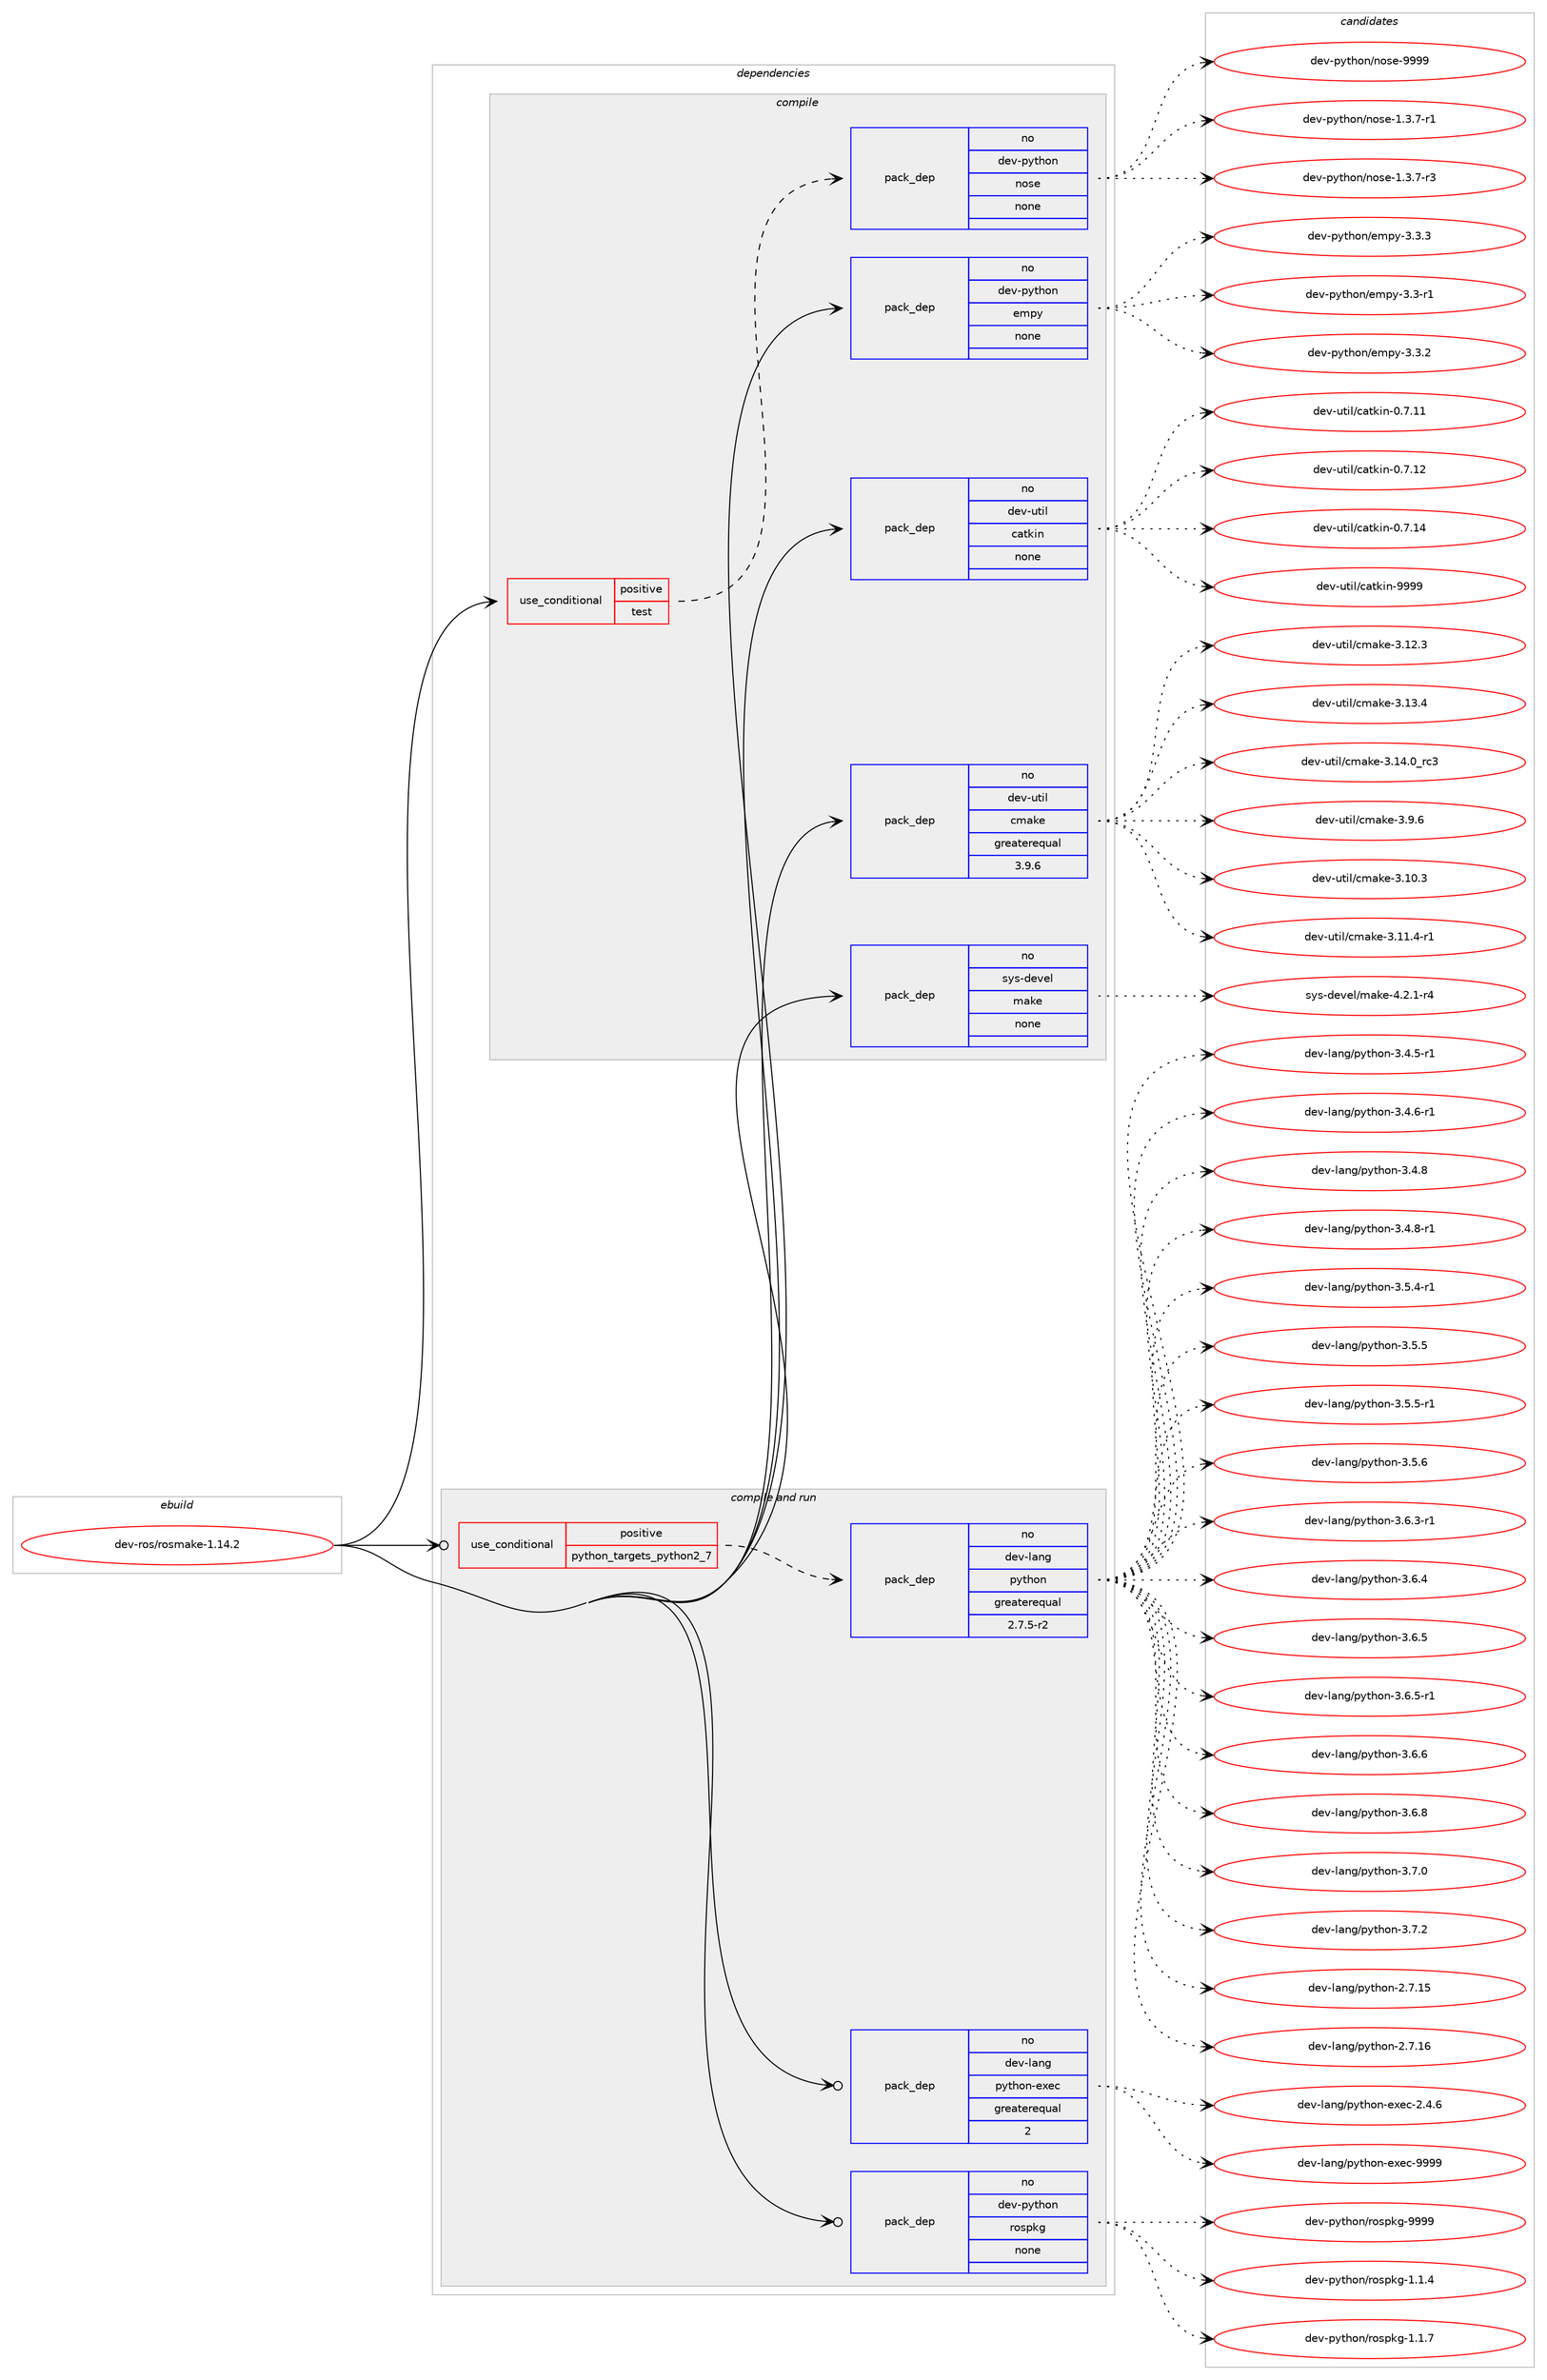 digraph prolog {

# *************
# Graph options
# *************

newrank=true;
concentrate=true;
compound=true;
graph [rankdir=LR,fontname=Helvetica,fontsize=10,ranksep=1.5];#, ranksep=2.5, nodesep=0.2];
edge  [arrowhead=vee];
node  [fontname=Helvetica,fontsize=10];

# **********
# The ebuild
# **********

subgraph cluster_leftcol {
color=gray;
rank=same;
label=<<i>ebuild</i>>;
id [label="dev-ros/rosmake-1.14.2", color=red, width=4, href="../dev-ros/rosmake-1.14.2.svg"];
}

# ****************
# The dependencies
# ****************

subgraph cluster_midcol {
color=gray;
label=<<i>dependencies</i>>;
subgraph cluster_compile {
fillcolor="#eeeeee";
style=filled;
label=<<i>compile</i>>;
subgraph cond389995 {
dependency1465927 [label=<<TABLE BORDER="0" CELLBORDER="1" CELLSPACING="0" CELLPADDING="4"><TR><TD ROWSPAN="3" CELLPADDING="10">use_conditional</TD></TR><TR><TD>positive</TD></TR><TR><TD>test</TD></TR></TABLE>>, shape=none, color=red];
subgraph pack1052542 {
dependency1465928 [label=<<TABLE BORDER="0" CELLBORDER="1" CELLSPACING="0" CELLPADDING="4" WIDTH="220"><TR><TD ROWSPAN="6" CELLPADDING="30">pack_dep</TD></TR><TR><TD WIDTH="110">no</TD></TR><TR><TD>dev-python</TD></TR><TR><TD>nose</TD></TR><TR><TD>none</TD></TR><TR><TD></TD></TR></TABLE>>, shape=none, color=blue];
}
dependency1465927:e -> dependency1465928:w [weight=20,style="dashed",arrowhead="vee"];
}
id:e -> dependency1465927:w [weight=20,style="solid",arrowhead="vee"];
subgraph pack1052543 {
dependency1465929 [label=<<TABLE BORDER="0" CELLBORDER="1" CELLSPACING="0" CELLPADDING="4" WIDTH="220"><TR><TD ROWSPAN="6" CELLPADDING="30">pack_dep</TD></TR><TR><TD WIDTH="110">no</TD></TR><TR><TD>dev-python</TD></TR><TR><TD>empy</TD></TR><TR><TD>none</TD></TR><TR><TD></TD></TR></TABLE>>, shape=none, color=blue];
}
id:e -> dependency1465929:w [weight=20,style="solid",arrowhead="vee"];
subgraph pack1052544 {
dependency1465930 [label=<<TABLE BORDER="0" CELLBORDER="1" CELLSPACING="0" CELLPADDING="4" WIDTH="220"><TR><TD ROWSPAN="6" CELLPADDING="30">pack_dep</TD></TR><TR><TD WIDTH="110">no</TD></TR><TR><TD>dev-util</TD></TR><TR><TD>catkin</TD></TR><TR><TD>none</TD></TR><TR><TD></TD></TR></TABLE>>, shape=none, color=blue];
}
id:e -> dependency1465930:w [weight=20,style="solid",arrowhead="vee"];
subgraph pack1052545 {
dependency1465931 [label=<<TABLE BORDER="0" CELLBORDER="1" CELLSPACING="0" CELLPADDING="4" WIDTH="220"><TR><TD ROWSPAN="6" CELLPADDING="30">pack_dep</TD></TR><TR><TD WIDTH="110">no</TD></TR><TR><TD>dev-util</TD></TR><TR><TD>cmake</TD></TR><TR><TD>greaterequal</TD></TR><TR><TD>3.9.6</TD></TR></TABLE>>, shape=none, color=blue];
}
id:e -> dependency1465931:w [weight=20,style="solid",arrowhead="vee"];
subgraph pack1052546 {
dependency1465932 [label=<<TABLE BORDER="0" CELLBORDER="1" CELLSPACING="0" CELLPADDING="4" WIDTH="220"><TR><TD ROWSPAN="6" CELLPADDING="30">pack_dep</TD></TR><TR><TD WIDTH="110">no</TD></TR><TR><TD>sys-devel</TD></TR><TR><TD>make</TD></TR><TR><TD>none</TD></TR><TR><TD></TD></TR></TABLE>>, shape=none, color=blue];
}
id:e -> dependency1465932:w [weight=20,style="solid",arrowhead="vee"];
}
subgraph cluster_compileandrun {
fillcolor="#eeeeee";
style=filled;
label=<<i>compile and run</i>>;
subgraph cond389996 {
dependency1465933 [label=<<TABLE BORDER="0" CELLBORDER="1" CELLSPACING="0" CELLPADDING="4"><TR><TD ROWSPAN="3" CELLPADDING="10">use_conditional</TD></TR><TR><TD>positive</TD></TR><TR><TD>python_targets_python2_7</TD></TR></TABLE>>, shape=none, color=red];
subgraph pack1052547 {
dependency1465934 [label=<<TABLE BORDER="0" CELLBORDER="1" CELLSPACING="0" CELLPADDING="4" WIDTH="220"><TR><TD ROWSPAN="6" CELLPADDING="30">pack_dep</TD></TR><TR><TD WIDTH="110">no</TD></TR><TR><TD>dev-lang</TD></TR><TR><TD>python</TD></TR><TR><TD>greaterequal</TD></TR><TR><TD>2.7.5-r2</TD></TR></TABLE>>, shape=none, color=blue];
}
dependency1465933:e -> dependency1465934:w [weight=20,style="dashed",arrowhead="vee"];
}
id:e -> dependency1465933:w [weight=20,style="solid",arrowhead="odotvee"];
subgraph pack1052548 {
dependency1465935 [label=<<TABLE BORDER="0" CELLBORDER="1" CELLSPACING="0" CELLPADDING="4" WIDTH="220"><TR><TD ROWSPAN="6" CELLPADDING="30">pack_dep</TD></TR><TR><TD WIDTH="110">no</TD></TR><TR><TD>dev-lang</TD></TR><TR><TD>python-exec</TD></TR><TR><TD>greaterequal</TD></TR><TR><TD>2</TD></TR></TABLE>>, shape=none, color=blue];
}
id:e -> dependency1465935:w [weight=20,style="solid",arrowhead="odotvee"];
subgraph pack1052549 {
dependency1465936 [label=<<TABLE BORDER="0" CELLBORDER="1" CELLSPACING="0" CELLPADDING="4" WIDTH="220"><TR><TD ROWSPAN="6" CELLPADDING="30">pack_dep</TD></TR><TR><TD WIDTH="110">no</TD></TR><TR><TD>dev-python</TD></TR><TR><TD>rospkg</TD></TR><TR><TD>none</TD></TR><TR><TD></TD></TR></TABLE>>, shape=none, color=blue];
}
id:e -> dependency1465936:w [weight=20,style="solid",arrowhead="odotvee"];
}
subgraph cluster_run {
fillcolor="#eeeeee";
style=filled;
label=<<i>run</i>>;
}
}

# **************
# The candidates
# **************

subgraph cluster_choices {
rank=same;
color=gray;
label=<<i>candidates</i>>;

subgraph choice1052542 {
color=black;
nodesep=1;
choice10010111845112121116104111110471101111151014549465146554511449 [label="dev-python/nose-1.3.7-r1", color=red, width=4,href="../dev-python/nose-1.3.7-r1.svg"];
choice10010111845112121116104111110471101111151014549465146554511451 [label="dev-python/nose-1.3.7-r3", color=red, width=4,href="../dev-python/nose-1.3.7-r3.svg"];
choice10010111845112121116104111110471101111151014557575757 [label="dev-python/nose-9999", color=red, width=4,href="../dev-python/nose-9999.svg"];
dependency1465928:e -> choice10010111845112121116104111110471101111151014549465146554511449:w [style=dotted,weight="100"];
dependency1465928:e -> choice10010111845112121116104111110471101111151014549465146554511451:w [style=dotted,weight="100"];
dependency1465928:e -> choice10010111845112121116104111110471101111151014557575757:w [style=dotted,weight="100"];
}
subgraph choice1052543 {
color=black;
nodesep=1;
choice1001011184511212111610411111047101109112121455146514511449 [label="dev-python/empy-3.3-r1", color=red, width=4,href="../dev-python/empy-3.3-r1.svg"];
choice1001011184511212111610411111047101109112121455146514650 [label="dev-python/empy-3.3.2", color=red, width=4,href="../dev-python/empy-3.3.2.svg"];
choice1001011184511212111610411111047101109112121455146514651 [label="dev-python/empy-3.3.3", color=red, width=4,href="../dev-python/empy-3.3.3.svg"];
dependency1465929:e -> choice1001011184511212111610411111047101109112121455146514511449:w [style=dotted,weight="100"];
dependency1465929:e -> choice1001011184511212111610411111047101109112121455146514650:w [style=dotted,weight="100"];
dependency1465929:e -> choice1001011184511212111610411111047101109112121455146514651:w [style=dotted,weight="100"];
}
subgraph choice1052544 {
color=black;
nodesep=1;
choice1001011184511711610510847999711610710511045484655464949 [label="dev-util/catkin-0.7.11", color=red, width=4,href="../dev-util/catkin-0.7.11.svg"];
choice1001011184511711610510847999711610710511045484655464950 [label="dev-util/catkin-0.7.12", color=red, width=4,href="../dev-util/catkin-0.7.12.svg"];
choice1001011184511711610510847999711610710511045484655464952 [label="dev-util/catkin-0.7.14", color=red, width=4,href="../dev-util/catkin-0.7.14.svg"];
choice100101118451171161051084799971161071051104557575757 [label="dev-util/catkin-9999", color=red, width=4,href="../dev-util/catkin-9999.svg"];
dependency1465930:e -> choice1001011184511711610510847999711610710511045484655464949:w [style=dotted,weight="100"];
dependency1465930:e -> choice1001011184511711610510847999711610710511045484655464950:w [style=dotted,weight="100"];
dependency1465930:e -> choice1001011184511711610510847999711610710511045484655464952:w [style=dotted,weight="100"];
dependency1465930:e -> choice100101118451171161051084799971161071051104557575757:w [style=dotted,weight="100"];
}
subgraph choice1052545 {
color=black;
nodesep=1;
choice1001011184511711610510847991099710710145514649484651 [label="dev-util/cmake-3.10.3", color=red, width=4,href="../dev-util/cmake-3.10.3.svg"];
choice10010111845117116105108479910997107101455146494946524511449 [label="dev-util/cmake-3.11.4-r1", color=red, width=4,href="../dev-util/cmake-3.11.4-r1.svg"];
choice1001011184511711610510847991099710710145514649504651 [label="dev-util/cmake-3.12.3", color=red, width=4,href="../dev-util/cmake-3.12.3.svg"];
choice1001011184511711610510847991099710710145514649514652 [label="dev-util/cmake-3.13.4", color=red, width=4,href="../dev-util/cmake-3.13.4.svg"];
choice1001011184511711610510847991099710710145514649524648951149951 [label="dev-util/cmake-3.14.0_rc3", color=red, width=4,href="../dev-util/cmake-3.14.0_rc3.svg"];
choice10010111845117116105108479910997107101455146574654 [label="dev-util/cmake-3.9.6", color=red, width=4,href="../dev-util/cmake-3.9.6.svg"];
dependency1465931:e -> choice1001011184511711610510847991099710710145514649484651:w [style=dotted,weight="100"];
dependency1465931:e -> choice10010111845117116105108479910997107101455146494946524511449:w [style=dotted,weight="100"];
dependency1465931:e -> choice1001011184511711610510847991099710710145514649504651:w [style=dotted,weight="100"];
dependency1465931:e -> choice1001011184511711610510847991099710710145514649514652:w [style=dotted,weight="100"];
dependency1465931:e -> choice1001011184511711610510847991099710710145514649524648951149951:w [style=dotted,weight="100"];
dependency1465931:e -> choice10010111845117116105108479910997107101455146574654:w [style=dotted,weight="100"];
}
subgraph choice1052546 {
color=black;
nodesep=1;
choice1151211154510010111810110847109971071014552465046494511452 [label="sys-devel/make-4.2.1-r4", color=red, width=4,href="../sys-devel/make-4.2.1-r4.svg"];
dependency1465932:e -> choice1151211154510010111810110847109971071014552465046494511452:w [style=dotted,weight="100"];
}
subgraph choice1052547 {
color=black;
nodesep=1;
choice10010111845108971101034711212111610411111045504655464953 [label="dev-lang/python-2.7.15", color=red, width=4,href="../dev-lang/python-2.7.15.svg"];
choice10010111845108971101034711212111610411111045504655464954 [label="dev-lang/python-2.7.16", color=red, width=4,href="../dev-lang/python-2.7.16.svg"];
choice1001011184510897110103471121211161041111104551465246534511449 [label="dev-lang/python-3.4.5-r1", color=red, width=4,href="../dev-lang/python-3.4.5-r1.svg"];
choice1001011184510897110103471121211161041111104551465246544511449 [label="dev-lang/python-3.4.6-r1", color=red, width=4,href="../dev-lang/python-3.4.6-r1.svg"];
choice100101118451089711010347112121116104111110455146524656 [label="dev-lang/python-3.4.8", color=red, width=4,href="../dev-lang/python-3.4.8.svg"];
choice1001011184510897110103471121211161041111104551465246564511449 [label="dev-lang/python-3.4.8-r1", color=red, width=4,href="../dev-lang/python-3.4.8-r1.svg"];
choice1001011184510897110103471121211161041111104551465346524511449 [label="dev-lang/python-3.5.4-r1", color=red, width=4,href="../dev-lang/python-3.5.4-r1.svg"];
choice100101118451089711010347112121116104111110455146534653 [label="dev-lang/python-3.5.5", color=red, width=4,href="../dev-lang/python-3.5.5.svg"];
choice1001011184510897110103471121211161041111104551465346534511449 [label="dev-lang/python-3.5.5-r1", color=red, width=4,href="../dev-lang/python-3.5.5-r1.svg"];
choice100101118451089711010347112121116104111110455146534654 [label="dev-lang/python-3.5.6", color=red, width=4,href="../dev-lang/python-3.5.6.svg"];
choice1001011184510897110103471121211161041111104551465446514511449 [label="dev-lang/python-3.6.3-r1", color=red, width=4,href="../dev-lang/python-3.6.3-r1.svg"];
choice100101118451089711010347112121116104111110455146544652 [label="dev-lang/python-3.6.4", color=red, width=4,href="../dev-lang/python-3.6.4.svg"];
choice100101118451089711010347112121116104111110455146544653 [label="dev-lang/python-3.6.5", color=red, width=4,href="../dev-lang/python-3.6.5.svg"];
choice1001011184510897110103471121211161041111104551465446534511449 [label="dev-lang/python-3.6.5-r1", color=red, width=4,href="../dev-lang/python-3.6.5-r1.svg"];
choice100101118451089711010347112121116104111110455146544654 [label="dev-lang/python-3.6.6", color=red, width=4,href="../dev-lang/python-3.6.6.svg"];
choice100101118451089711010347112121116104111110455146544656 [label="dev-lang/python-3.6.8", color=red, width=4,href="../dev-lang/python-3.6.8.svg"];
choice100101118451089711010347112121116104111110455146554648 [label="dev-lang/python-3.7.0", color=red, width=4,href="../dev-lang/python-3.7.0.svg"];
choice100101118451089711010347112121116104111110455146554650 [label="dev-lang/python-3.7.2", color=red, width=4,href="../dev-lang/python-3.7.2.svg"];
dependency1465934:e -> choice10010111845108971101034711212111610411111045504655464953:w [style=dotted,weight="100"];
dependency1465934:e -> choice10010111845108971101034711212111610411111045504655464954:w [style=dotted,weight="100"];
dependency1465934:e -> choice1001011184510897110103471121211161041111104551465246534511449:w [style=dotted,weight="100"];
dependency1465934:e -> choice1001011184510897110103471121211161041111104551465246544511449:w [style=dotted,weight="100"];
dependency1465934:e -> choice100101118451089711010347112121116104111110455146524656:w [style=dotted,weight="100"];
dependency1465934:e -> choice1001011184510897110103471121211161041111104551465246564511449:w [style=dotted,weight="100"];
dependency1465934:e -> choice1001011184510897110103471121211161041111104551465346524511449:w [style=dotted,weight="100"];
dependency1465934:e -> choice100101118451089711010347112121116104111110455146534653:w [style=dotted,weight="100"];
dependency1465934:e -> choice1001011184510897110103471121211161041111104551465346534511449:w [style=dotted,weight="100"];
dependency1465934:e -> choice100101118451089711010347112121116104111110455146534654:w [style=dotted,weight="100"];
dependency1465934:e -> choice1001011184510897110103471121211161041111104551465446514511449:w [style=dotted,weight="100"];
dependency1465934:e -> choice100101118451089711010347112121116104111110455146544652:w [style=dotted,weight="100"];
dependency1465934:e -> choice100101118451089711010347112121116104111110455146544653:w [style=dotted,weight="100"];
dependency1465934:e -> choice1001011184510897110103471121211161041111104551465446534511449:w [style=dotted,weight="100"];
dependency1465934:e -> choice100101118451089711010347112121116104111110455146544654:w [style=dotted,weight="100"];
dependency1465934:e -> choice100101118451089711010347112121116104111110455146544656:w [style=dotted,weight="100"];
dependency1465934:e -> choice100101118451089711010347112121116104111110455146554648:w [style=dotted,weight="100"];
dependency1465934:e -> choice100101118451089711010347112121116104111110455146554650:w [style=dotted,weight="100"];
}
subgraph choice1052548 {
color=black;
nodesep=1;
choice1001011184510897110103471121211161041111104510112010199455046524654 [label="dev-lang/python-exec-2.4.6", color=red, width=4,href="../dev-lang/python-exec-2.4.6.svg"];
choice10010111845108971101034711212111610411111045101120101994557575757 [label="dev-lang/python-exec-9999", color=red, width=4,href="../dev-lang/python-exec-9999.svg"];
dependency1465935:e -> choice1001011184510897110103471121211161041111104510112010199455046524654:w [style=dotted,weight="100"];
dependency1465935:e -> choice10010111845108971101034711212111610411111045101120101994557575757:w [style=dotted,weight="100"];
}
subgraph choice1052549 {
color=black;
nodesep=1;
choice1001011184511212111610411111047114111115112107103454946494652 [label="dev-python/rospkg-1.1.4", color=red, width=4,href="../dev-python/rospkg-1.1.4.svg"];
choice1001011184511212111610411111047114111115112107103454946494655 [label="dev-python/rospkg-1.1.7", color=red, width=4,href="../dev-python/rospkg-1.1.7.svg"];
choice10010111845112121116104111110471141111151121071034557575757 [label="dev-python/rospkg-9999", color=red, width=4,href="../dev-python/rospkg-9999.svg"];
dependency1465936:e -> choice1001011184511212111610411111047114111115112107103454946494652:w [style=dotted,weight="100"];
dependency1465936:e -> choice1001011184511212111610411111047114111115112107103454946494655:w [style=dotted,weight="100"];
dependency1465936:e -> choice10010111845112121116104111110471141111151121071034557575757:w [style=dotted,weight="100"];
}
}

}
